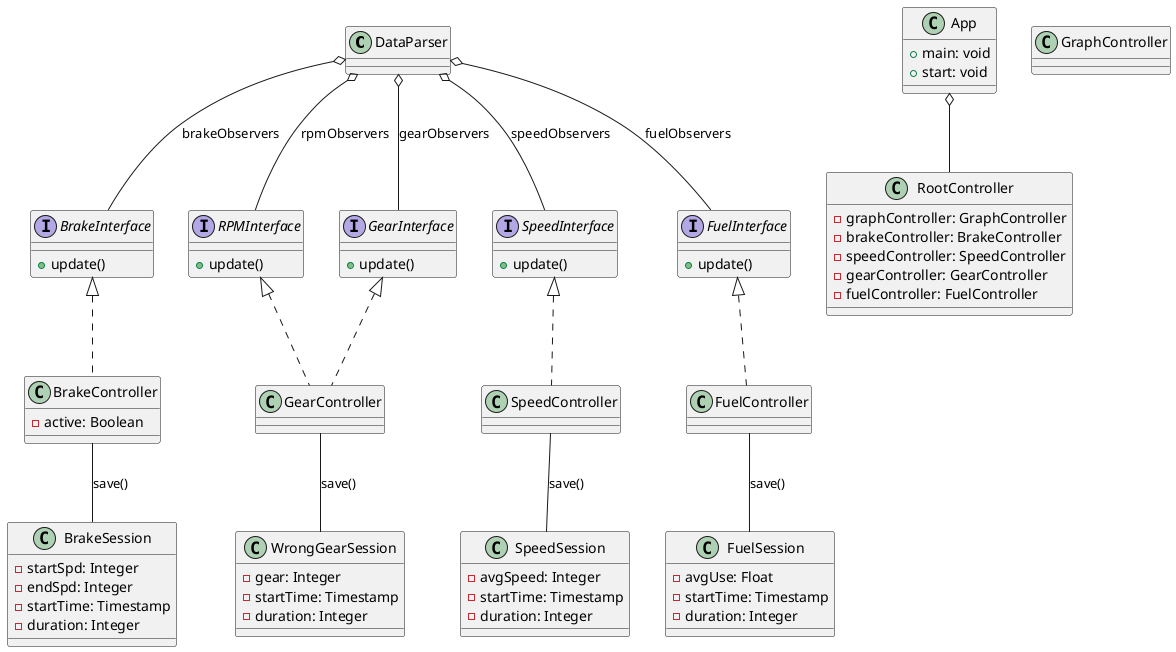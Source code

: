 @startuml

class DataParser{
}

class App{
    +main: void
    +start: void
}

'Controllers
class RootController{
    -graphController: GraphController
    -brakeController: BrakeController
    -speedController: SpeedController
    -gearController: GearController
    -fuelController: FuelController
}

class GraphController{

}

class BrakeController{
    -active: Boolean
}

class GearController{
}

class SpeedController{
}

class FuelController{
}

'Models
class BrakeSession{
    -startSpd: Integer
    -endSpd: Integer
    -startTime: Timestamp
    -duration: Integer
}

class WrongGearSession{
    -gear: Integer
    -startTime: Timestamp
    -duration: Integer
}

class FuelSession{
    -avgUse: Float
    -startTime: Timestamp
    -duration: Integer
}

class SpeedSession{
    -avgSpeed: Integer
    -startTime: Timestamp
    -duration: Integer
}

'Interfaces
interface BrakeInterface{
    +update()
}

interface RPMInterface{
    +update()
}

interface SpeedInterface{
    +update()
}

interface GearInterface{
    +update()
}

interface FuelInterface{
    +update()
}

'Relations
BrakeInterface<|..BrakeController
FuelInterface<|..FuelController
SpeedInterface<|..SpeedController
RPMInterface<|..GearController
GearInterface<|..GearController

DataParser o-- BrakeInterface: brakeObservers
DataParser o-- RPMInterface: rpmObservers
DataParser o-- GearInterface: gearObservers
DataParser o-- SpeedInterface: speedObservers
DataParser o-- FuelInterface: fuelObservers

BrakeController--BrakeSession:save()
SpeedController--SpeedSession:save()
GearController--WrongGearSession:save()
FuelController--FuelSession:save()

App o-- RootController


@enduml